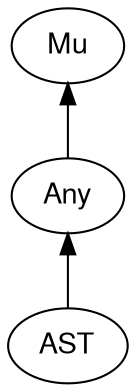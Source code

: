 digraph "perl6-type-graph" {
    rankdir=BT;
    splines=polyline;
    overlap=false; 
    graph [truecolor=true bgcolor="#FFFFFF"];
    // Types
    "AST" [color="#000000", fontcolor="#000000", href="/type/AST", fontname="FreeSans"];
    "Mu" [color="#000000", fontcolor="#000000", href="/type/Mu", fontname="FreeSans"];
    "Any" [color="#000000", fontcolor="#000000", href="/type/Any", fontname="FreeSans"];

    // Superclasses
    "AST" -> "Any" [color="#000000"];
    "Any" -> "Mu" [color="#000000"];

    // Roles
}
